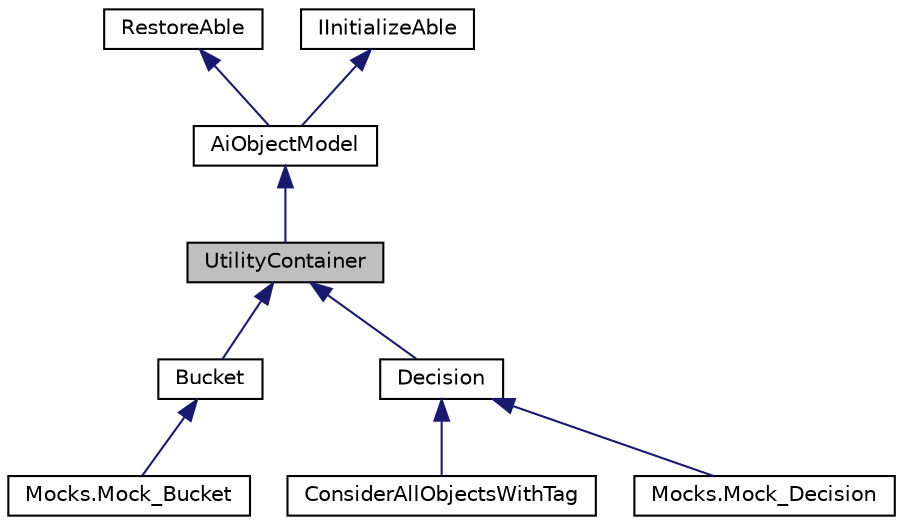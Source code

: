 digraph "UtilityContainer"
{
 // LATEX_PDF_SIZE
  edge [fontname="Helvetica",fontsize="10",labelfontname="Helvetica",labelfontsize="10"];
  node [fontname="Helvetica",fontsize="10",shape=record];
  Node1 [label="UtilityContainer",height=0.2,width=0.4,color="black", fillcolor="grey75", style="filled", fontcolor="black",tooltip=" "];
  Node2 -> Node1 [dir="back",color="midnightblue",fontsize="10",style="solid"];
  Node2 [label="AiObjectModel",height=0.2,width=0.4,color="black", fillcolor="white", style="filled",URL="$class_ai_object_model.html",tooltip=" "];
  Node3 -> Node2 [dir="back",color="midnightblue",fontsize="10",style="solid"];
  Node3 [label="RestoreAble",height=0.2,width=0.4,color="black", fillcolor="white", style="filled",URL="$class_restore_able.html",tooltip=" "];
  Node4 -> Node2 [dir="back",color="midnightblue",fontsize="10",style="solid"];
  Node4 [label="IInitializeAble",height=0.2,width=0.4,color="black", fillcolor="white", style="filled",tooltip=" "];
  Node1 -> Node5 [dir="back",color="midnightblue",fontsize="10",style="solid"];
  Node5 [label="Bucket",height=0.2,width=0.4,color="black", fillcolor="white", style="filled",URL="$class_bucket.html",tooltip=" "];
  Node5 -> Node6 [dir="back",color="midnightblue",fontsize="10",style="solid"];
  Node6 [label="Mocks.Mock_Bucket",height=0.2,width=0.4,color="black", fillcolor="white", style="filled",URL="$class_mocks_1_1_mock___bucket.html",tooltip=" "];
  Node1 -> Node7 [dir="back",color="midnightblue",fontsize="10",style="solid"];
  Node7 [label="Decision",height=0.2,width=0.4,color="black", fillcolor="white", style="filled",URL="$class_decision.html",tooltip=" "];
  Node7 -> Node8 [dir="back",color="midnightblue",fontsize="10",style="solid"];
  Node8 [label="ConsiderAllObjectsWithTag",height=0.2,width=0.4,color="black", fillcolor="white", style="filled",tooltip=" "];
  Node7 -> Node9 [dir="back",color="midnightblue",fontsize="10",style="solid"];
  Node9 [label="Mocks.Mock_Decision",height=0.2,width=0.4,color="black", fillcolor="white", style="filled",URL="$class_mocks_1_1_mock___decision.html",tooltip=" "];
}
